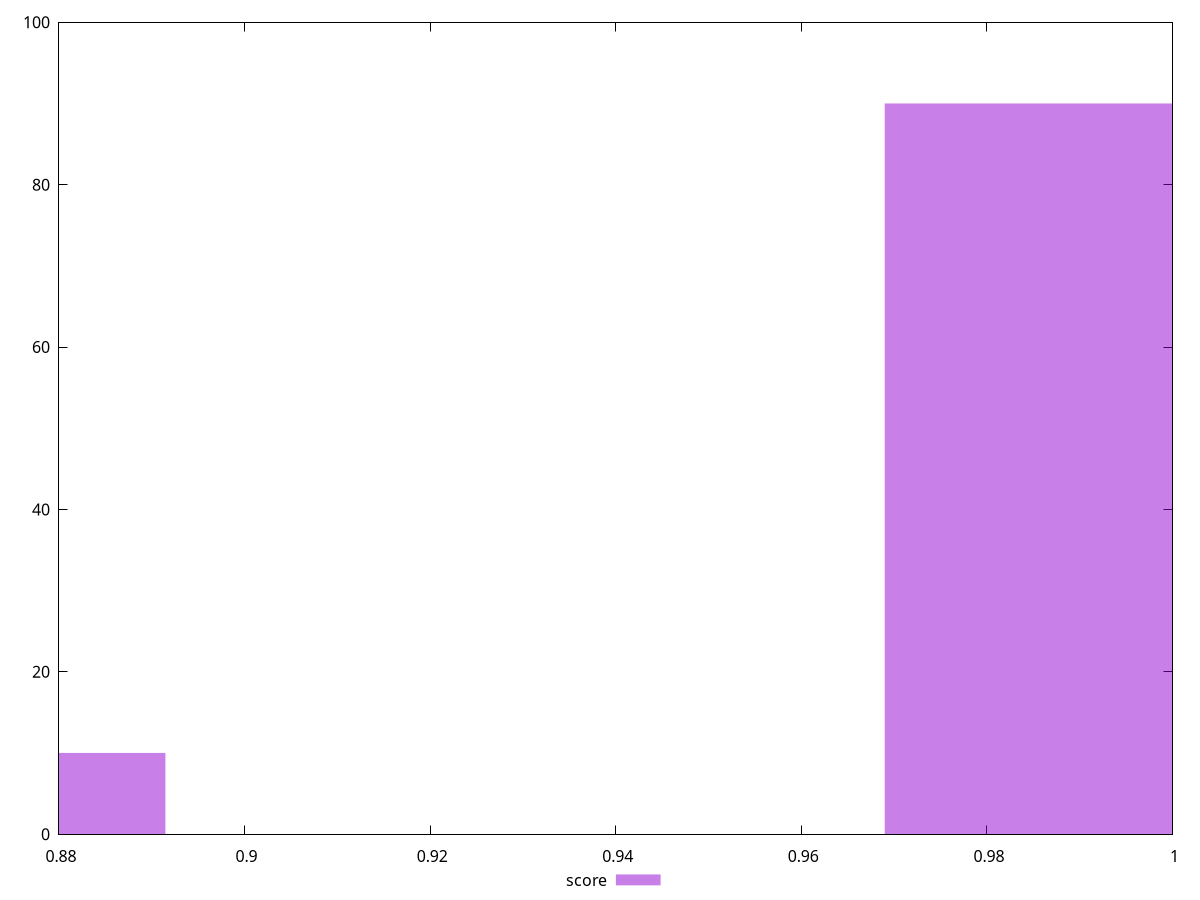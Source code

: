 reset

$score <<EOF
1.0077475532109816 90
0.8527094681015998 10
EOF

set key outside below
set boxwidth 0.07751904255469089
set xrange [0.88:1]
set yrange [0:100]
set trange [0:100]
set style fill transparent solid 0.5 noborder
set terminal svg size 640, 490 enhanced background rgb 'white'
set output "report_00019_2021-02-10T18-14-37.922Z//uses-http2/samples/pages+cached+noadtech+nomedia+nocss/score/histogram.svg"

plot $score title "score" with boxes

reset

